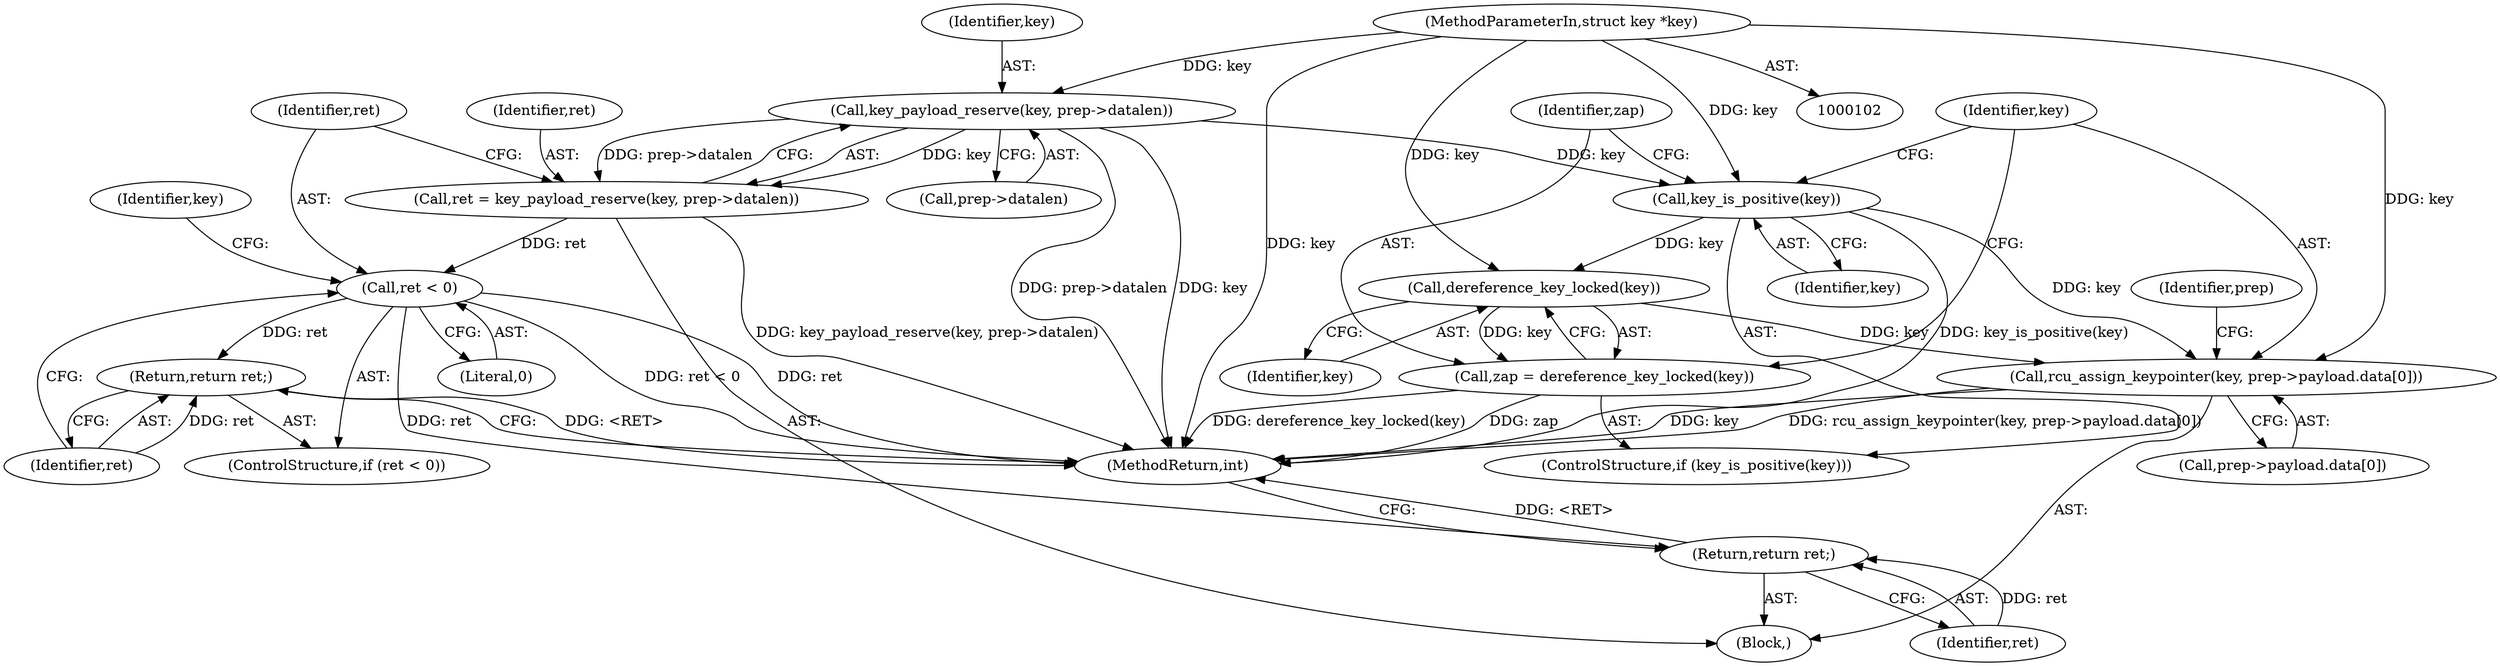 digraph "0_linux_363b02dab09b3226f3bd1420dad9c72b79a42a76_18@pointer" {
"1000113" [label="(Call,key_payload_reserve(key, prep->datalen))"];
"1000103" [label="(MethodParameterIn,struct key *key)"];
"1000111" [label="(Call,ret = key_payload_reserve(key, prep->datalen))"];
"1000119" [label="(Call,ret < 0)"];
"1000122" [label="(Return,return ret;)"];
"1000164" [label="(Return,return ret;)"];
"1000132" [label="(Call,key_is_positive(key))"];
"1000136" [label="(Call,dereference_key_locked(key))"];
"1000134" [label="(Call,zap = dereference_key_locked(key))"];
"1000138" [label="(Call,rcu_assign_keypointer(key, prep->payload.data[0]))"];
"1000114" [label="(Identifier,key)"];
"1000134" [label="(Call,zap = dereference_key_locked(key))"];
"1000166" [label="(MethodReturn,int)"];
"1000137" [label="(Identifier,key)"];
"1000136" [label="(Call,dereference_key_locked(key))"];
"1000151" [label="(Identifier,prep)"];
"1000123" [label="(Identifier,ret)"];
"1000113" [label="(Call,key_payload_reserve(key, prep->datalen))"];
"1000133" [label="(Identifier,key)"];
"1000165" [label="(Identifier,ret)"];
"1000132" [label="(Call,key_is_positive(key))"];
"1000120" [label="(Identifier,ret)"];
"1000111" [label="(Call,ret = key_payload_reserve(key, prep->datalen))"];
"1000115" [label="(Call,prep->datalen)"];
"1000131" [label="(ControlStructure,if (key_is_positive(key)))"];
"1000164" [label="(Return,return ret;)"];
"1000103" [label="(MethodParameterIn,struct key *key)"];
"1000112" [label="(Identifier,ret)"];
"1000118" [label="(ControlStructure,if (ret < 0))"];
"1000140" [label="(Call,prep->payload.data[0])"];
"1000135" [label="(Identifier,zap)"];
"1000139" [label="(Identifier,key)"];
"1000121" [label="(Literal,0)"];
"1000119" [label="(Call,ret < 0)"];
"1000122" [label="(Return,return ret;)"];
"1000126" [label="(Identifier,key)"];
"1000138" [label="(Call,rcu_assign_keypointer(key, prep->payload.data[0]))"];
"1000105" [label="(Block,)"];
"1000113" -> "1000111"  [label="AST: "];
"1000113" -> "1000115"  [label="CFG: "];
"1000114" -> "1000113"  [label="AST: "];
"1000115" -> "1000113"  [label="AST: "];
"1000111" -> "1000113"  [label="CFG: "];
"1000113" -> "1000166"  [label="DDG: key"];
"1000113" -> "1000166"  [label="DDG: prep->datalen"];
"1000113" -> "1000111"  [label="DDG: key"];
"1000113" -> "1000111"  [label="DDG: prep->datalen"];
"1000103" -> "1000113"  [label="DDG: key"];
"1000113" -> "1000132"  [label="DDG: key"];
"1000103" -> "1000102"  [label="AST: "];
"1000103" -> "1000166"  [label="DDG: key"];
"1000103" -> "1000132"  [label="DDG: key"];
"1000103" -> "1000136"  [label="DDG: key"];
"1000103" -> "1000138"  [label="DDG: key"];
"1000111" -> "1000105"  [label="AST: "];
"1000112" -> "1000111"  [label="AST: "];
"1000120" -> "1000111"  [label="CFG: "];
"1000111" -> "1000166"  [label="DDG: key_payload_reserve(key, prep->datalen)"];
"1000111" -> "1000119"  [label="DDG: ret"];
"1000119" -> "1000118"  [label="AST: "];
"1000119" -> "1000121"  [label="CFG: "];
"1000120" -> "1000119"  [label="AST: "];
"1000121" -> "1000119"  [label="AST: "];
"1000123" -> "1000119"  [label="CFG: "];
"1000126" -> "1000119"  [label="CFG: "];
"1000119" -> "1000166"  [label="DDG: ret < 0"];
"1000119" -> "1000166"  [label="DDG: ret"];
"1000119" -> "1000122"  [label="DDG: ret"];
"1000119" -> "1000164"  [label="DDG: ret"];
"1000122" -> "1000118"  [label="AST: "];
"1000122" -> "1000123"  [label="CFG: "];
"1000123" -> "1000122"  [label="AST: "];
"1000166" -> "1000122"  [label="CFG: "];
"1000122" -> "1000166"  [label="DDG: <RET>"];
"1000123" -> "1000122"  [label="DDG: ret"];
"1000164" -> "1000105"  [label="AST: "];
"1000164" -> "1000165"  [label="CFG: "];
"1000165" -> "1000164"  [label="AST: "];
"1000166" -> "1000164"  [label="CFG: "];
"1000164" -> "1000166"  [label="DDG: <RET>"];
"1000165" -> "1000164"  [label="DDG: ret"];
"1000132" -> "1000131"  [label="AST: "];
"1000132" -> "1000133"  [label="CFG: "];
"1000133" -> "1000132"  [label="AST: "];
"1000135" -> "1000132"  [label="CFG: "];
"1000139" -> "1000132"  [label="CFG: "];
"1000132" -> "1000166"  [label="DDG: key_is_positive(key)"];
"1000132" -> "1000136"  [label="DDG: key"];
"1000132" -> "1000138"  [label="DDG: key"];
"1000136" -> "1000134"  [label="AST: "];
"1000136" -> "1000137"  [label="CFG: "];
"1000137" -> "1000136"  [label="AST: "];
"1000134" -> "1000136"  [label="CFG: "];
"1000136" -> "1000134"  [label="DDG: key"];
"1000136" -> "1000138"  [label="DDG: key"];
"1000134" -> "1000131"  [label="AST: "];
"1000135" -> "1000134"  [label="AST: "];
"1000139" -> "1000134"  [label="CFG: "];
"1000134" -> "1000166"  [label="DDG: dereference_key_locked(key)"];
"1000134" -> "1000166"  [label="DDG: zap"];
"1000138" -> "1000105"  [label="AST: "];
"1000138" -> "1000140"  [label="CFG: "];
"1000139" -> "1000138"  [label="AST: "];
"1000140" -> "1000138"  [label="AST: "];
"1000151" -> "1000138"  [label="CFG: "];
"1000138" -> "1000166"  [label="DDG: key"];
"1000138" -> "1000166"  [label="DDG: rcu_assign_keypointer(key, prep->payload.data[0])"];
}
